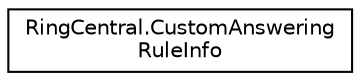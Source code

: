 digraph "Graphical Class Hierarchy"
{
 // LATEX_PDF_SIZE
  edge [fontname="Helvetica",fontsize="10",labelfontname="Helvetica",labelfontsize="10"];
  node [fontname="Helvetica",fontsize="10",shape=record];
  rankdir="LR";
  Node0 [label="RingCentral.CustomAnswering\lRuleInfo",height=0.2,width=0.4,color="black", fillcolor="white", style="filled",URL="$classRingCentral_1_1CustomAnsweringRuleInfo.html",tooltip=" "];
}
